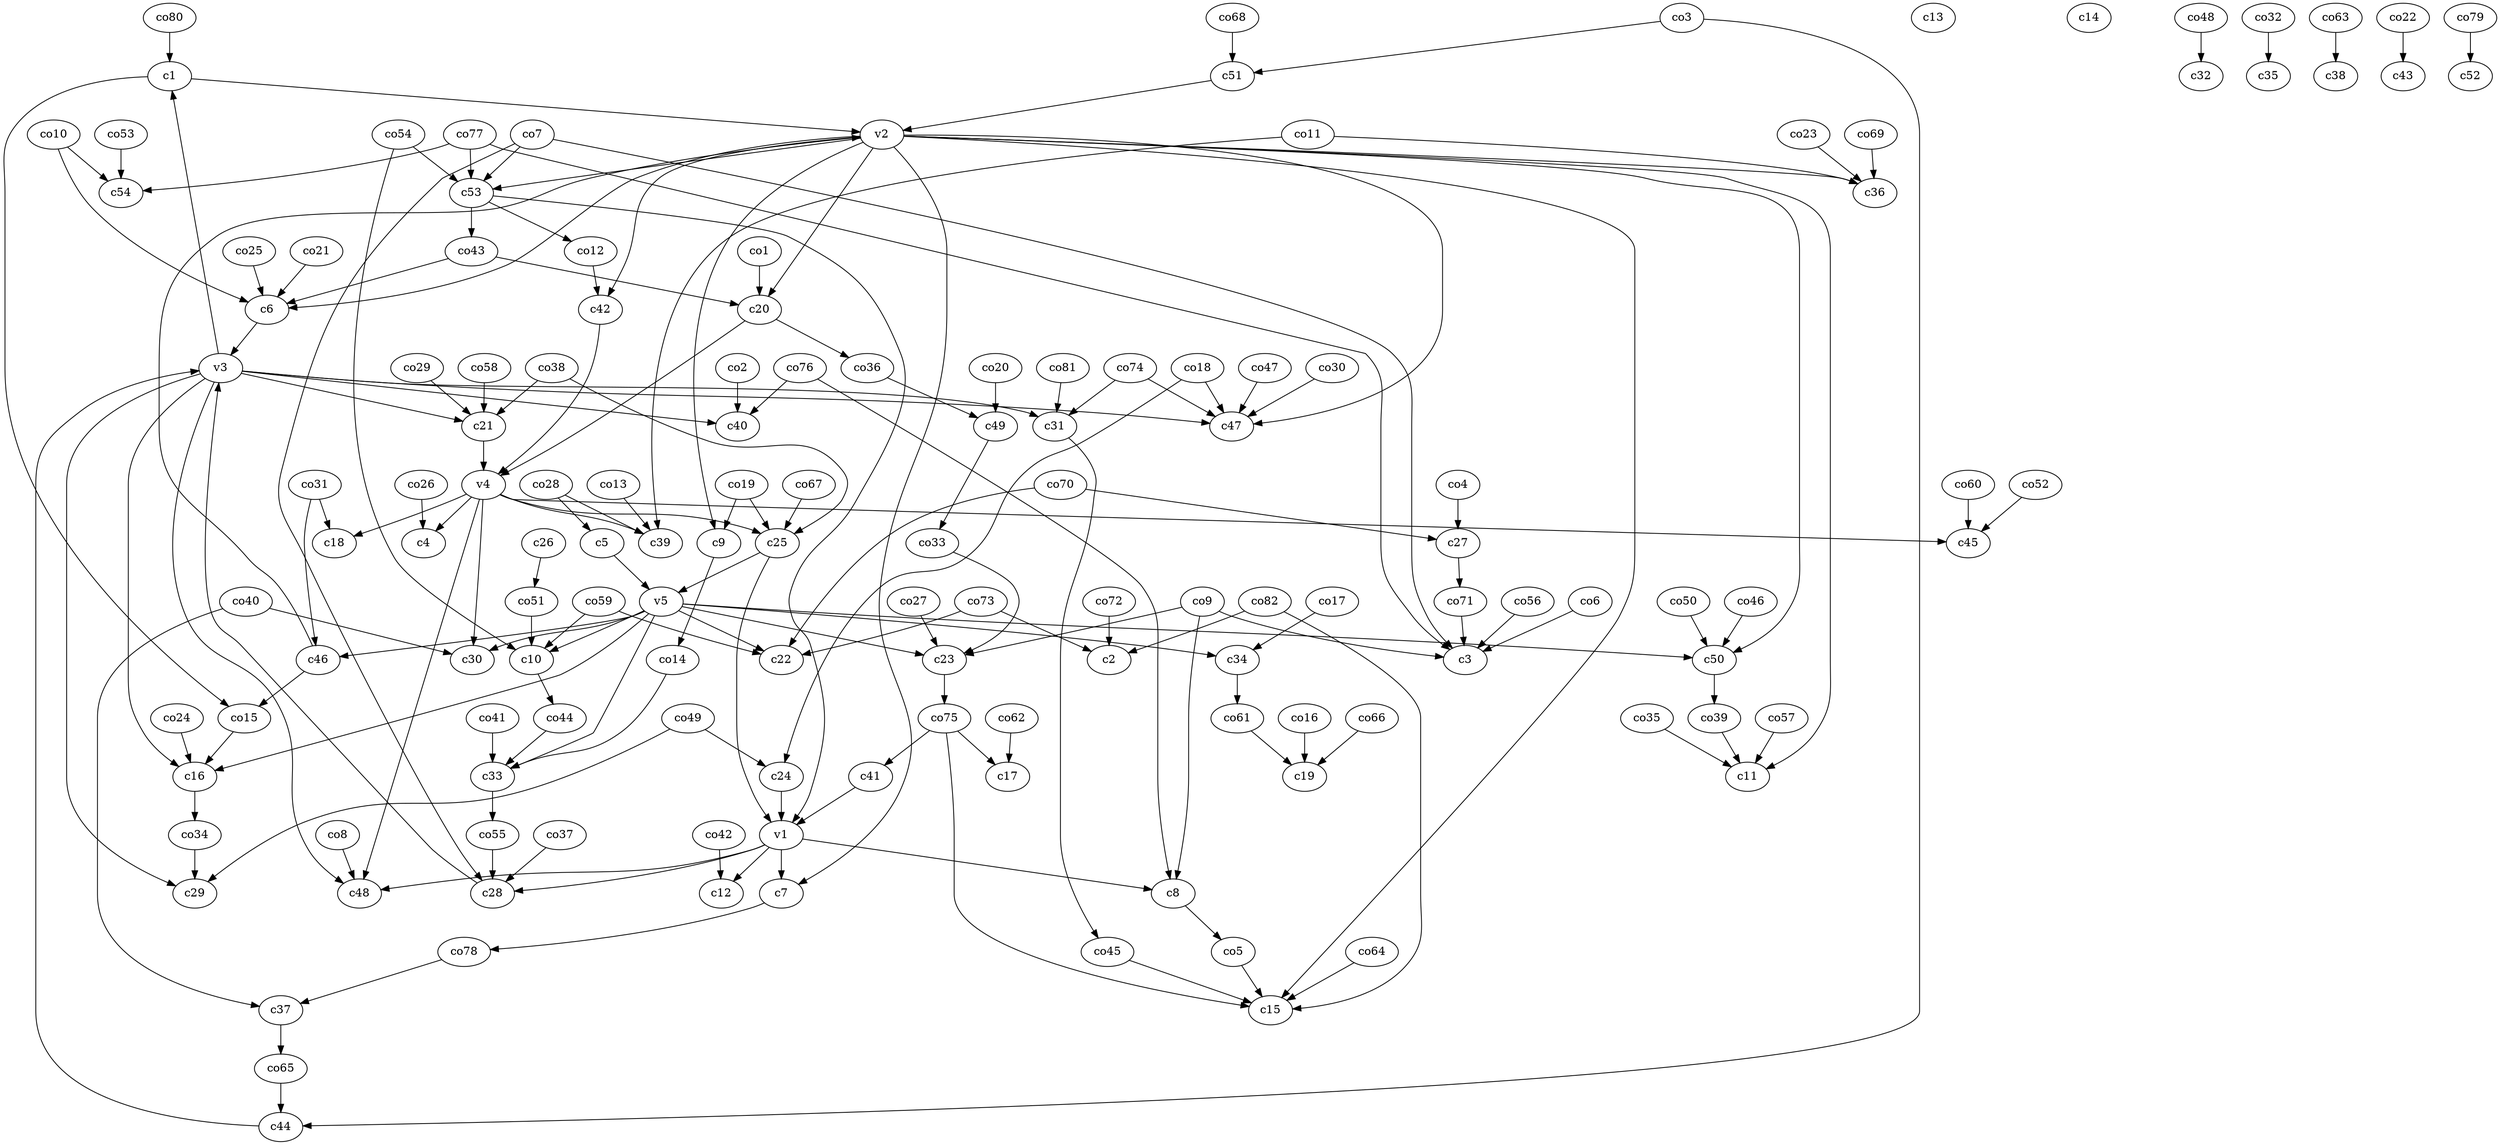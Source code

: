 strict digraph  {
c1;
c2;
c3;
c4;
c5;
c6;
c7;
c8;
c9;
c10;
c11;
c12;
c13;
c14;
c15;
c16;
c17;
c18;
c19;
c20;
c21;
c22;
c23;
c24;
c25;
c26;
c27;
c28;
c29;
c30;
c31;
c32;
c33;
c34;
c35;
c36;
c37;
c38;
c39;
c40;
c41;
c42;
c43;
c44;
c45;
c46;
c47;
c48;
c49;
c50;
c51;
c52;
c53;
c54;
v1;
v2;
v3;
v4;
v5;
co1;
co2;
co3;
co4;
co5;
co6;
co7;
co8;
co9;
co10;
co11;
co12;
co13;
co14;
co15;
co16;
co17;
co18;
co19;
co20;
co21;
co22;
co23;
co24;
co25;
co26;
co27;
co28;
co29;
co30;
co31;
co32;
co33;
co34;
co35;
co36;
co37;
co38;
co39;
co40;
co41;
co42;
co43;
co44;
co45;
co46;
co47;
co48;
co49;
co50;
co51;
co52;
co53;
co54;
co55;
co56;
co57;
co58;
co59;
co60;
co61;
co62;
co63;
co64;
co65;
co66;
co67;
co68;
co69;
co70;
co71;
co72;
co73;
co74;
co75;
co76;
co77;
co78;
co79;
co80;
co81;
co82;
c1 -> v2  [weight=1];
c1 -> co15  [weight=1];
c5 -> v5  [weight=1];
c6 -> v3  [weight=1];
c7 -> co78  [weight=1];
c8 -> co5  [weight=1];
c9 -> co14  [weight=1];
c10 -> co44  [weight=1];
c16 -> co34  [weight=1];
c20 -> co36  [weight=1];
c20 -> v4  [weight=1];
c21 -> v4  [weight=1];
c23 -> co75  [weight=1];
c24 -> v1  [weight=1];
c25 -> v5  [weight=1];
c25 -> v1  [weight=1];
c26 -> co51  [weight=1];
c27 -> co71  [weight=1];
c28 -> v3  [weight=1];
c31 -> co45  [weight=1];
c33 -> co55  [weight=1];
c34 -> co61  [weight=1];
c37 -> co65  [weight=1];
c41 -> v1  [weight=1];
c42 -> v4  [weight=1];
c44 -> v3  [weight=1];
c46 -> co15  [weight=1];
c46 -> v2  [weight=1];
c49 -> co33  [weight=1];
c50 -> co39  [weight=1];
c51 -> v2  [weight=1];
c53 -> co43  [weight=1];
c53 -> v1  [weight=1];
c53 -> co12  [weight=1];
v1 -> c48  [weight=1];
v1 -> c8  [weight=1];
v1 -> c7  [weight=1];
v1 -> c12  [weight=1];
v1 -> c28  [weight=1];
v2 -> c42  [weight=1];
v2 -> c7  [weight=1];
v2 -> c11  [weight=1];
v2 -> c6  [weight=1];
v2 -> c47  [weight=1];
v2 -> c9  [weight=1];
v2 -> c15  [weight=1];
v2 -> c50  [weight=1];
v2 -> c20  [weight=1];
v2 -> c53  [weight=1];
v2 -> c36  [weight=1];
v3 -> c31  [weight=1];
v3 -> c16  [weight=1];
v3 -> c1  [weight=1];
v3 -> c40  [weight=1];
v3 -> c29  [weight=1];
v3 -> c47  [weight=1];
v3 -> c21  [weight=1];
v3 -> c48  [weight=1];
v4 -> c39  [weight=1];
v4 -> c18  [weight=1];
v4 -> c30  [weight=1];
v4 -> c48  [weight=1];
v4 -> c25  [weight=1];
v4 -> c4  [weight=1];
v4 -> c45  [weight=1];
v5 -> c16  [weight=1];
v5 -> c22  [weight=1];
v5 -> c23  [weight=1];
v5 -> c46  [weight=1];
v5 -> c50  [weight=1];
v5 -> c30  [weight=1];
v5 -> c34  [weight=1];
v5 -> c33  [weight=1];
v5 -> c10  [weight=1];
co1 -> c20  [weight=1];
co2 -> c40  [weight=1];
co3 -> c51  [weight=1];
co3 -> c44  [weight=1];
co4 -> c27  [weight=1];
co5 -> c15  [weight=1];
co6 -> c3  [weight=1];
co7 -> c28  [weight=1];
co7 -> c3  [weight=1];
co7 -> c53  [weight=1];
co8 -> c48  [weight=1];
co9 -> c23  [weight=1];
co9 -> c8  [weight=1];
co9 -> c3  [weight=1];
co10 -> c54  [weight=1];
co10 -> c6  [weight=1];
co11 -> c36  [weight=1];
co11 -> c39  [weight=1];
co12 -> c42  [weight=1];
co13 -> c39  [weight=1];
co14 -> c33  [weight=1];
co15 -> c16  [weight=1];
co16 -> c19  [weight=1];
co17 -> c34  [weight=1];
co18 -> c24  [weight=1];
co18 -> c47  [weight=1];
co19 -> c25  [weight=1];
co19 -> c9  [weight=1];
co20 -> c49  [weight=1];
co21 -> c6  [weight=1];
co22 -> c43  [weight=1];
co23 -> c36  [weight=1];
co24 -> c16  [weight=1];
co25 -> c6  [weight=1];
co26 -> c4  [weight=1];
co27 -> c23  [weight=1];
co28 -> c5  [weight=1];
co28 -> c39  [weight=1];
co29 -> c21  [weight=1];
co30 -> c47  [weight=1];
co31 -> c46  [weight=1];
co31 -> c18  [weight=1];
co32 -> c35  [weight=1];
co33 -> c23  [weight=1];
co34 -> c29  [weight=1];
co35 -> c11  [weight=1];
co36 -> c49  [weight=1];
co37 -> c28  [weight=1];
co38 -> c25  [weight=1];
co38 -> c21  [weight=1];
co39 -> c11  [weight=1];
co40 -> c30  [weight=1];
co40 -> c37  [weight=1];
co41 -> c33  [weight=1];
co42 -> c12  [weight=1];
co43 -> c6  [weight=1];
co43 -> c20  [weight=1];
co44 -> c33  [weight=1];
co45 -> c15  [weight=1];
co46 -> c50  [weight=1];
co47 -> c47  [weight=1];
co48 -> c32  [weight=1];
co49 -> c24  [weight=1];
co49 -> c29  [weight=1];
co50 -> c50  [weight=1];
co51 -> c10  [weight=1];
co52 -> c45  [weight=1];
co53 -> c54  [weight=1];
co54 -> c53  [weight=1];
co54 -> c10  [weight=1];
co55 -> c28  [weight=1];
co56 -> c3  [weight=1];
co57 -> c11  [weight=1];
co58 -> c21  [weight=1];
co59 -> c10  [weight=1];
co59 -> c22  [weight=1];
co60 -> c45  [weight=1];
co61 -> c19  [weight=1];
co62 -> c17  [weight=1];
co63 -> c38  [weight=1];
co64 -> c15  [weight=1];
co65 -> c44  [weight=1];
co66 -> c19  [weight=1];
co67 -> c25  [weight=1];
co68 -> c51  [weight=1];
co69 -> c36  [weight=1];
co70 -> c27  [weight=1];
co70 -> c22  [weight=1];
co71 -> c3  [weight=1];
co72 -> c2  [weight=1];
co73 -> c2  [weight=1];
co73 -> c22  [weight=1];
co74 -> c47  [weight=1];
co74 -> c31  [weight=1];
co75 -> c41  [weight=1];
co75 -> c15  [weight=1];
co75 -> c17  [weight=1];
co76 -> c8  [weight=1];
co76 -> c40  [weight=1];
co77 -> c54  [weight=1];
co77 -> c3  [weight=1];
co77 -> c53  [weight=1];
co78 -> c37  [weight=1];
co79 -> c52  [weight=1];
co80 -> c1  [weight=1];
co81 -> c31  [weight=1];
co82 -> c15  [weight=1];
co82 -> c2  [weight=1];
}
